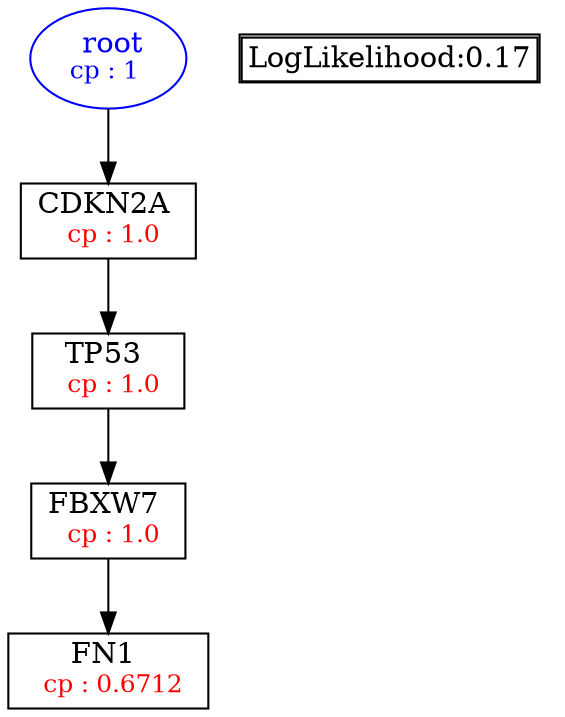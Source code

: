 digraph tree {
    "root" [label=<<font color='Blue'> root</font><br/><font color='Blue' POINT-SIZE='12'>cp : 1 </font>>, shape=oval, color=Blue];
    "S2" [label =<CDKN2A <br/> <font color='Red' POINT-SIZE='12'> cp : 1.0 </font>>, shape=box];
    "S4" [label =<TP53 <br/> <font color='Red' POINT-SIZE='12'> cp : 1.0 </font>>, shape=box];
    "S3" [label =<FBXW7 <br/> <font color='Red' POINT-SIZE='12'> cp : 1.0 </font>>, shape=box];
    "S1" [label =<FN1 <br/> <font color='Red' POINT-SIZE='12'> cp : 0.6712 </font>>, shape=box];
    "root" -> "S2";
    "S2" -> "S4";
    "S4" -> "S3";
    "S3" -> "S1";

    node[shape=plaintext]
    fontsize="10"
    struct1 [label=
    <<TABLE BORDER="1" CELLBORDER="1" CELLSPACING="0" >
    <TR><TD ALIGN="LEFT">LogLikelihood:0.17</TD></TR>
    </TABLE>>];

}
